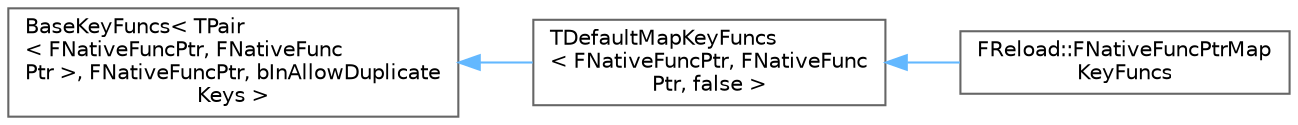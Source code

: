 digraph "Graphical Class Hierarchy"
{
 // INTERACTIVE_SVG=YES
 // LATEX_PDF_SIZE
  bgcolor="transparent";
  edge [fontname=Helvetica,fontsize=10,labelfontname=Helvetica,labelfontsize=10];
  node [fontname=Helvetica,fontsize=10,shape=box,height=0.2,width=0.4];
  rankdir="LR";
  Node0 [id="Node000000",label="BaseKeyFuncs\< TPair\l\< FNativeFuncPtr, FNativeFunc\lPtr \>, FNativeFuncPtr, bInAllowDuplicate\lKeys \>",height=0.2,width=0.4,color="grey40", fillcolor="white", style="filled",URL="$d8/d90/structBaseKeyFuncs.html",tooltip=" "];
  Node0 -> Node1 [id="edge2851_Node000000_Node000001",dir="back",color="steelblue1",style="solid",tooltip=" "];
  Node1 [id="Node000001",label="TDefaultMapKeyFuncs\l\< FNativeFuncPtr, FNativeFunc\lPtr, false \>",height=0.2,width=0.4,color="grey40", fillcolor="white", style="filled",URL="$d0/dde/structTDefaultMapKeyFuncs.html",tooltip=" "];
  Node1 -> Node2 [id="edge2852_Node000001_Node000002",dir="back",color="steelblue1",style="solid",tooltip=" "];
  Node2 [id="Node000002",label="FReload::FNativeFuncPtrMap\lKeyFuncs",height=0.2,width=0.4,color="grey40", fillcolor="white", style="filled",URL="$d7/d02/structFReload_1_1FNativeFuncPtrMapKeyFuncs.html",tooltip=" "];
}
